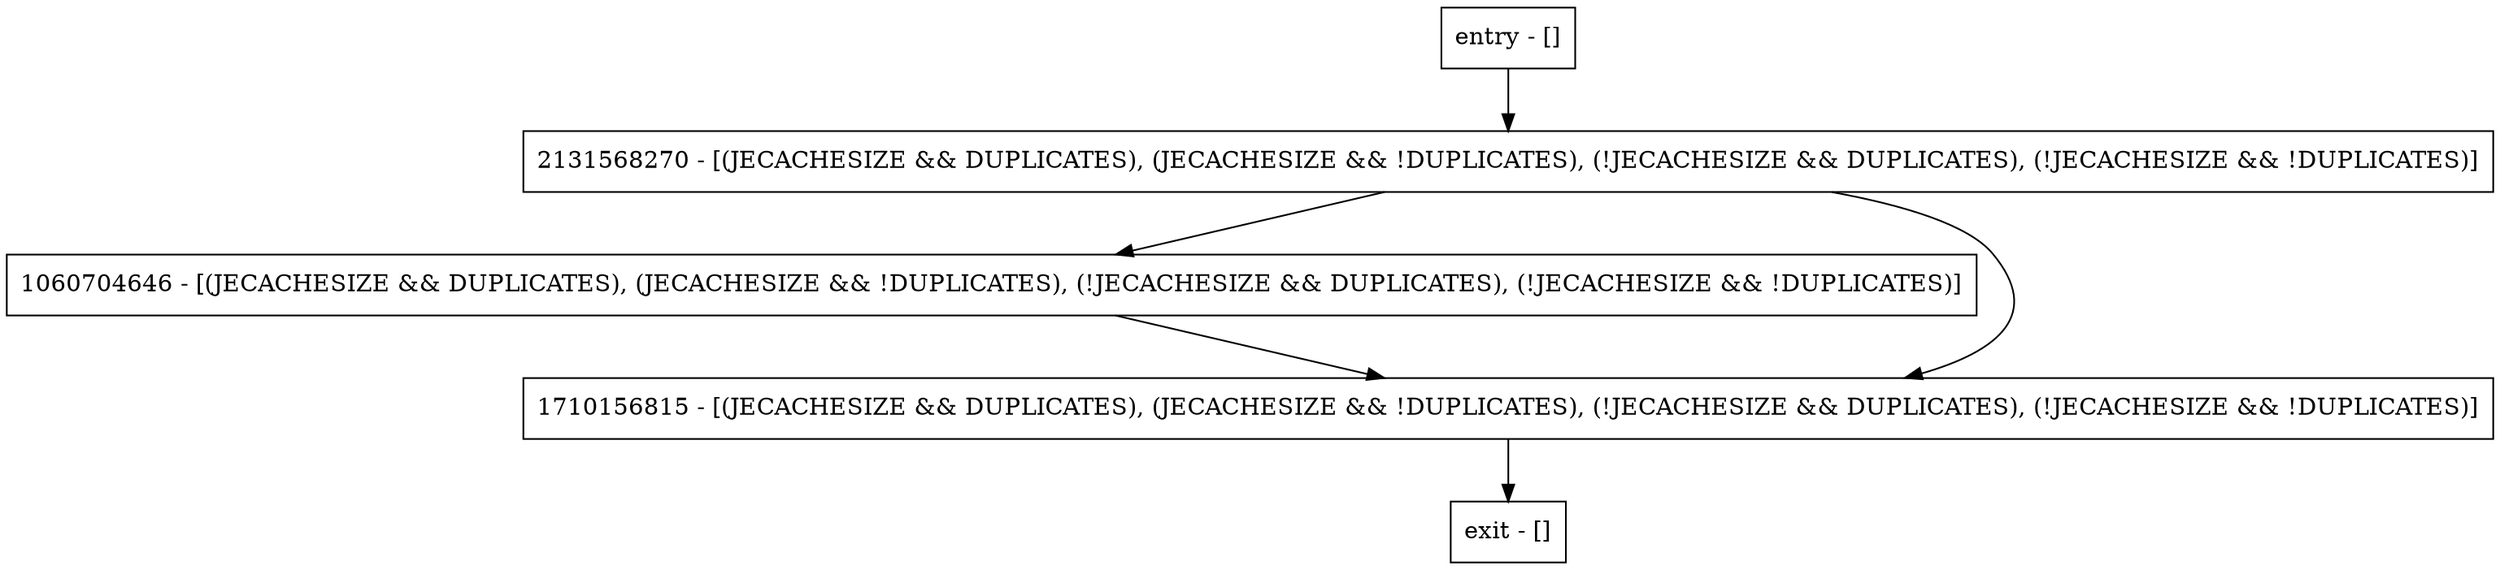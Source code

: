 digraph setSortedDuplicatesVoid {
node [shape=record];
entry [label="entry - []"];
exit [label="exit - []"];
2131568270 [label="2131568270 - [(JECACHESIZE && DUPLICATES), (JECACHESIZE && !DUPLICATES), (!JECACHESIZE && DUPLICATES), (!JECACHESIZE && !DUPLICATES)]"];
1060704646 [label="1060704646 - [(JECACHESIZE && DUPLICATES), (JECACHESIZE && !DUPLICATES), (!JECACHESIZE && DUPLICATES), (!JECACHESIZE && !DUPLICATES)]"];
1710156815 [label="1710156815 - [(JECACHESIZE && DUPLICATES), (JECACHESIZE && !DUPLICATES), (!JECACHESIZE && DUPLICATES), (!JECACHESIZE && !DUPLICATES)]"];
entry;
exit;
entry -> 2131568270;
2131568270 -> 1060704646;
2131568270 -> 1710156815;
1060704646 -> 1710156815;
1710156815 -> exit;
}
